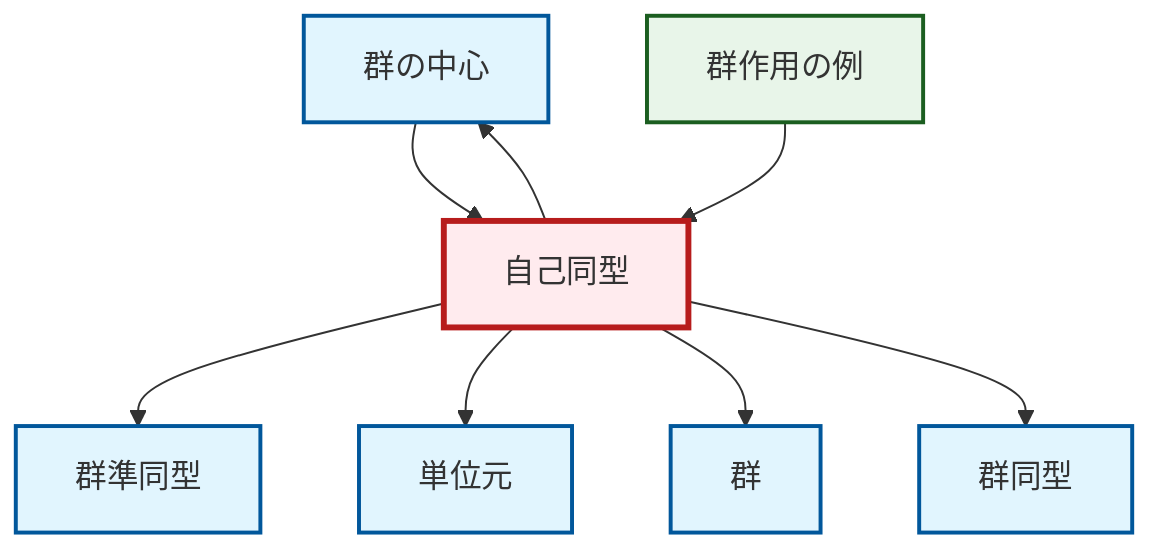 graph TD
    classDef definition fill:#e1f5fe,stroke:#01579b,stroke-width:2px
    classDef theorem fill:#f3e5f5,stroke:#4a148c,stroke-width:2px
    classDef axiom fill:#fff3e0,stroke:#e65100,stroke-width:2px
    classDef example fill:#e8f5e9,stroke:#1b5e20,stroke-width:2px
    classDef current fill:#ffebee,stroke:#b71c1c,stroke-width:3px
    def-homomorphism["群準同型"]:::definition
    def-center-of-group["群の中心"]:::definition
    def-isomorphism["群同型"]:::definition
    def-group["群"]:::definition
    def-identity-element["単位元"]:::definition
    ex-group-action-examples["群作用の例"]:::example
    def-automorphism["自己同型"]:::definition
    def-automorphism --> def-homomorphism
    def-center-of-group --> def-automorphism
    def-automorphism --> def-identity-element
    def-automorphism --> def-center-of-group
    def-automorphism --> def-group
    ex-group-action-examples --> def-automorphism
    def-automorphism --> def-isomorphism
    class def-automorphism current